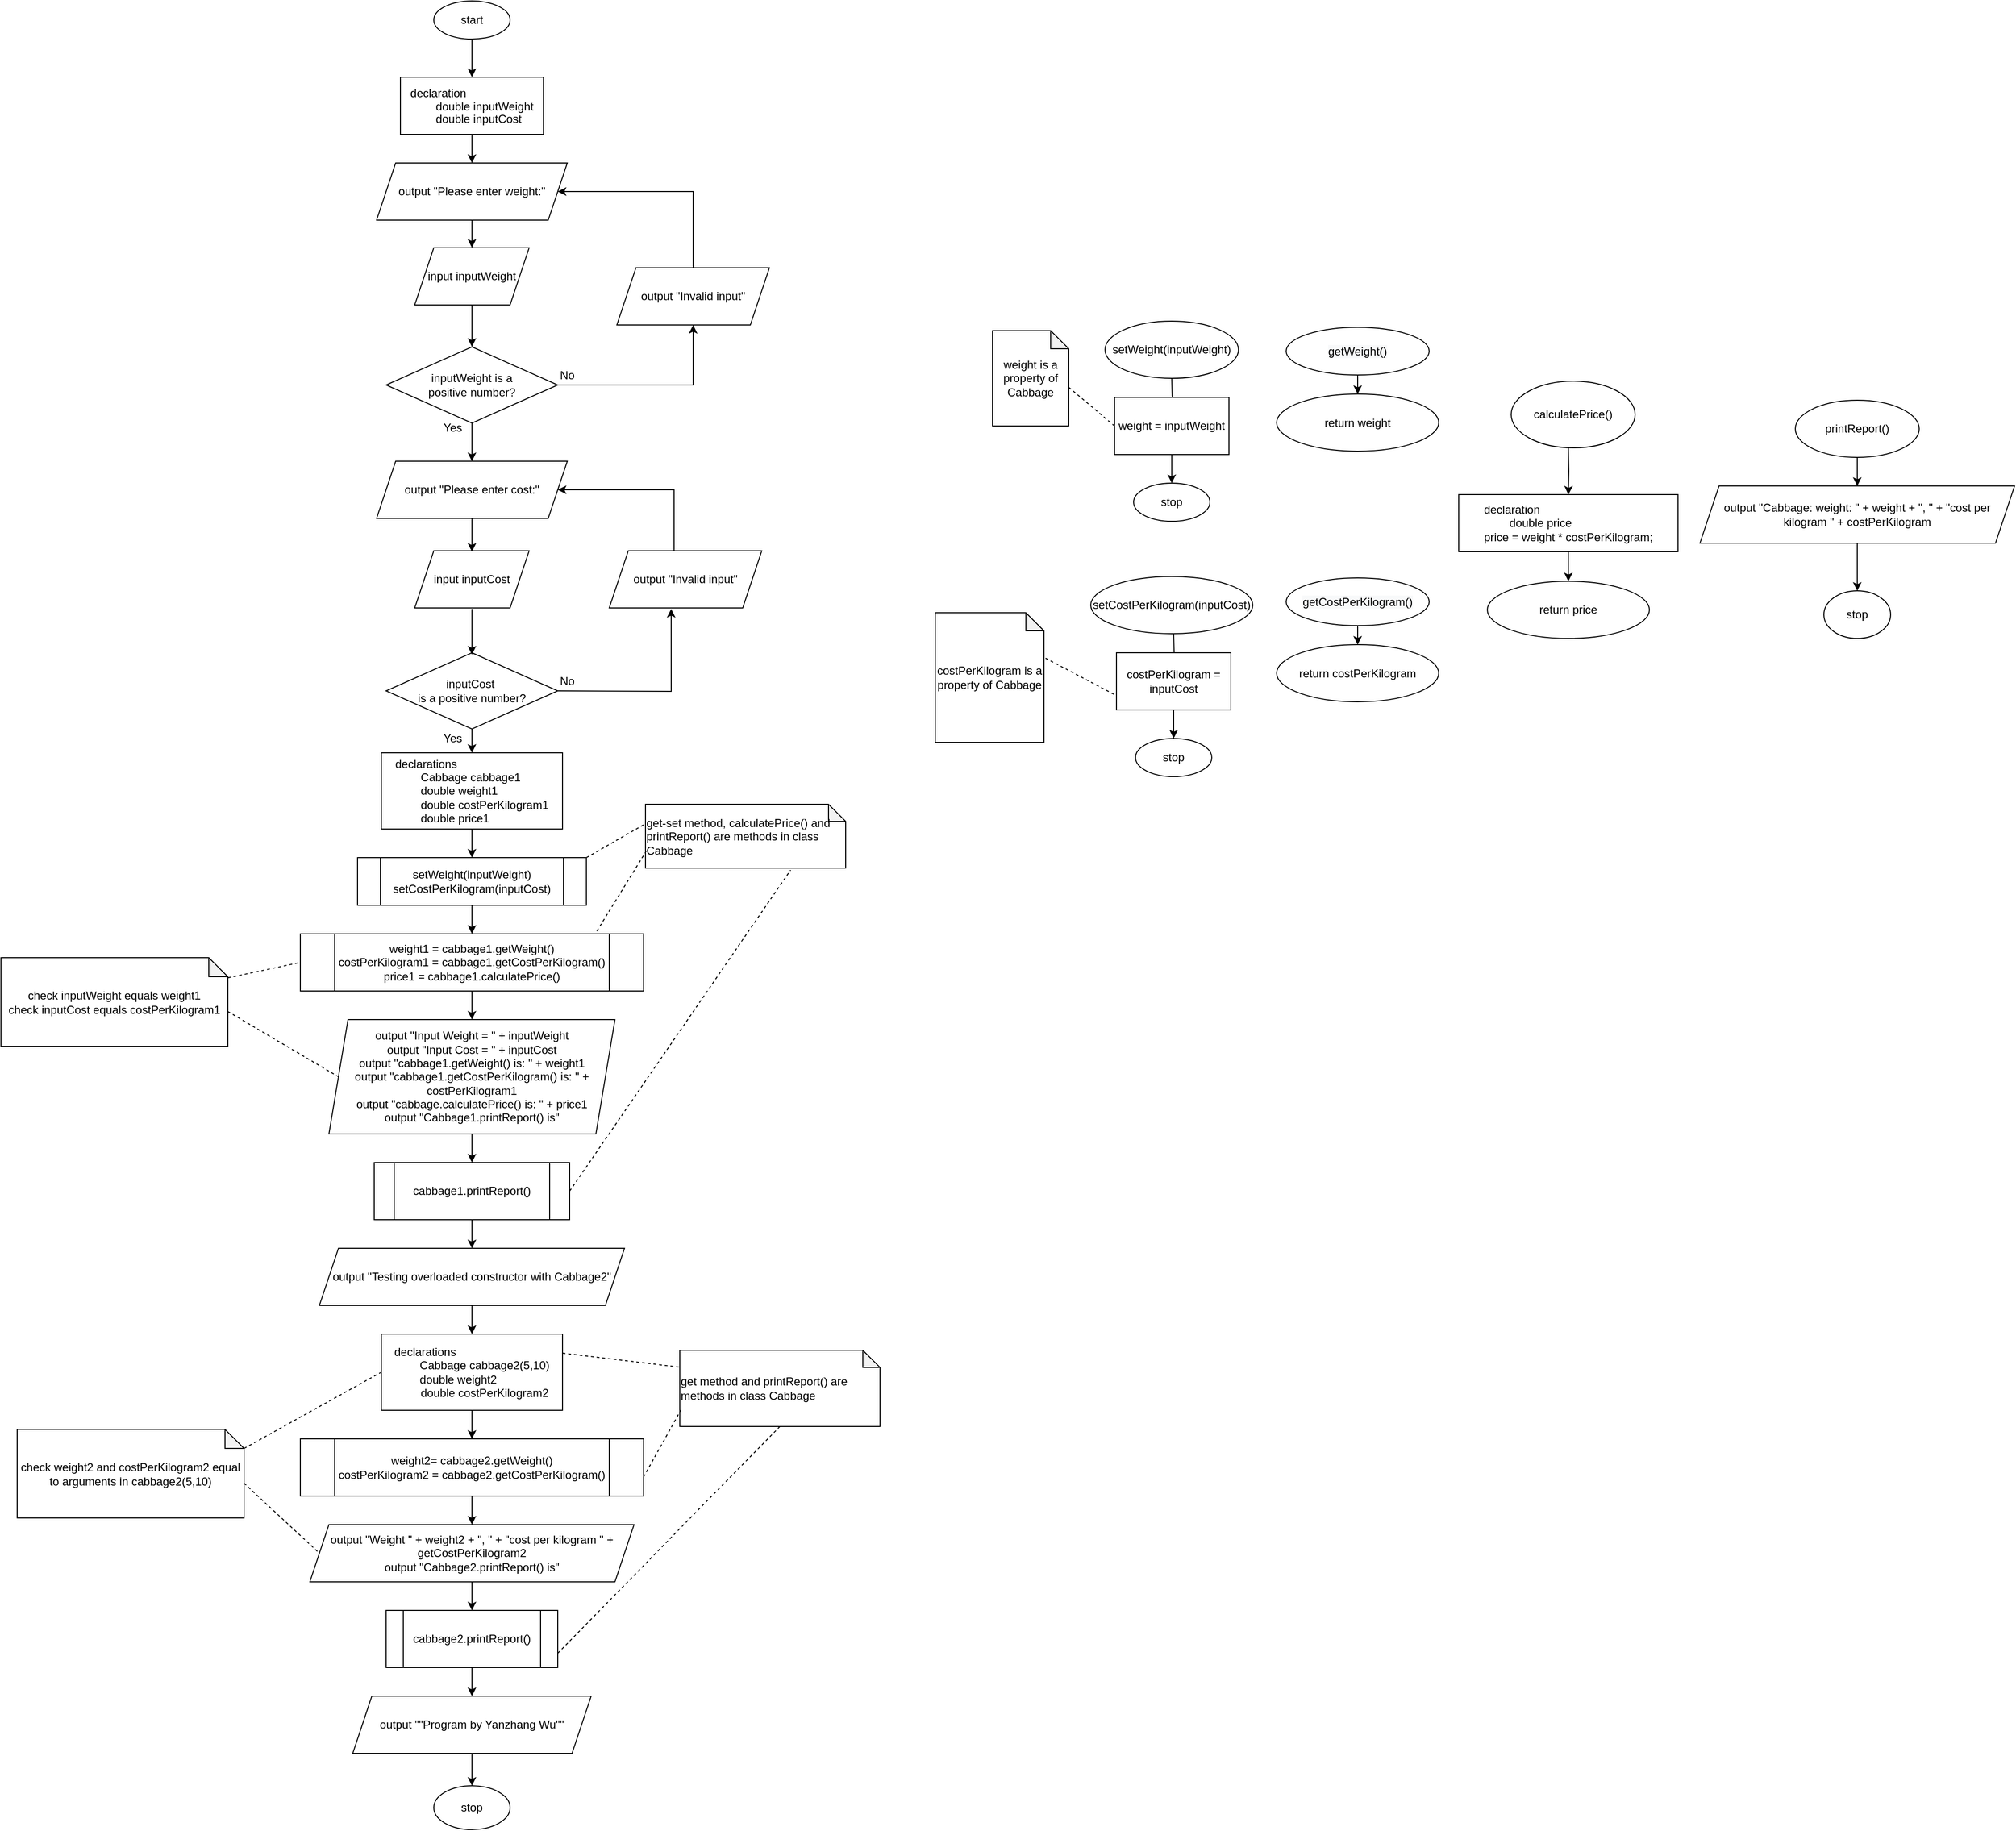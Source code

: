 <mxfile version="18.1.3" type="device"><diagram id="C5RBs43oDa-KdzZeNtuy" name="Page-1"><mxGraphModel dx="3584" dy="1740" grid="0" gridSize="10" guides="1" tooltips="1" connect="1" arrows="1" fold="1" page="1" pageScale="1" pageWidth="827" pageHeight="1169" math="0" shadow="0"><root><mxCell id="WIyWlLk6GJQsqaUBKTNV-0"/><mxCell id="WIyWlLk6GJQsqaUBKTNV-1" parent="WIyWlLk6GJQsqaUBKTNV-0"/><mxCell id="Tpu1CW_vKL6U0MwimeEy-2" value="" style="edgeStyle=orthogonalEdgeStyle;rounded=0;orthogonalLoop=1;jettySize=auto;html=1;" parent="WIyWlLk6GJQsqaUBKTNV-1" source="Tpu1CW_vKL6U0MwimeEy-0" target="Tpu1CW_vKL6U0MwimeEy-1" edge="1"><mxGeometry relative="1" as="geometry"/></mxCell><mxCell id="Tpu1CW_vKL6U0MwimeEy-0" value="start" style="ellipse;whiteSpace=wrap;html=1;" parent="WIyWlLk6GJQsqaUBKTNV-1" vertex="1"><mxGeometry x="210" y="20" width="80" height="40" as="geometry"/></mxCell><mxCell id="Tpu1CW_vKL6U0MwimeEy-4" value="" style="edgeStyle=orthogonalEdgeStyle;rounded=0;orthogonalLoop=1;jettySize=auto;html=1;fontSize=12;" parent="WIyWlLk6GJQsqaUBKTNV-1" source="Tpu1CW_vKL6U0MwimeEy-1" target="Tpu1CW_vKL6U0MwimeEy-3" edge="1"><mxGeometry relative="1" as="geometry"/></mxCell><mxCell id="Tpu1CW_vKL6U0MwimeEy-1" value="&lt;div style=&quot;text-align: left;&quot;&gt;&lt;span style=&quot;background-color: initial;&quot;&gt;declaration&lt;/span&gt;&lt;/div&gt;&lt;font style=&quot;&quot;&gt;&lt;div style=&quot;text-align: left;&quot;&gt;&lt;span style=&quot;background-color: initial;&quot;&gt;&lt;span style=&quot;white-space: pre;&quot;&gt;&#9;&lt;/span&gt;double inputWeight&lt;/span&gt;&lt;/div&gt;&lt;span style=&quot;font-size: 12px; line-height: 107%;&quot;&gt;&lt;div style=&quot;text-align: left;&quot;&gt;&lt;span style=&quot;background-color: initial;&quot;&gt;&lt;span style=&quot;white-space: pre;&quot;&gt;&#9;&lt;/span&gt;double inputCost&lt;/span&gt;&lt;/div&gt;&lt;/span&gt;&lt;/font&gt;" style="whiteSpace=wrap;html=1;fontSize=12;" parent="WIyWlLk6GJQsqaUBKTNV-1" vertex="1"><mxGeometry x="175" y="100" width="150" height="60" as="geometry"/></mxCell><mxCell id="4jeqb04gFcCTyKa8tLOt-2" value="" style="edgeStyle=orthogonalEdgeStyle;rounded=0;orthogonalLoop=1;jettySize=auto;html=1;" parent="WIyWlLk6GJQsqaUBKTNV-1" source="Tpu1CW_vKL6U0MwimeEy-3" edge="1"><mxGeometry relative="1" as="geometry"><mxPoint x="250" y="279" as="targetPoint"/></mxGeometry></mxCell><mxCell id="Tpu1CW_vKL6U0MwimeEy-3" value="output &quot;Please enter weight:&quot;" style="shape=parallelogram;perimeter=parallelogramPerimeter;whiteSpace=wrap;html=1;fixedSize=1;" parent="WIyWlLk6GJQsqaUBKTNV-1" vertex="1"><mxGeometry x="150" y="190" width="200" height="60" as="geometry"/></mxCell><mxCell id="Tpu1CW_vKL6U0MwimeEy-14" value="" style="edgeStyle=orthogonalEdgeStyle;rounded=0;orthogonalLoop=1;jettySize=auto;html=1;fontSize=12;" parent="WIyWlLk6GJQsqaUBKTNV-1" source="Tpu1CW_vKL6U0MwimeEy-5" target="Tpu1CW_vKL6U0MwimeEy-13" edge="1"><mxGeometry relative="1" as="geometry"/></mxCell><mxCell id="Tpu1CW_vKL6U0MwimeEy-5" value="inputWeight is a &lt;br&gt;positive number?" style="rhombus;whiteSpace=wrap;html=1;" parent="WIyWlLk6GJQsqaUBKTNV-1" vertex="1"><mxGeometry x="160" y="383" width="180" height="80" as="geometry"/></mxCell><mxCell id="Tpu1CW_vKL6U0MwimeEy-8" value="No" style="text;html=1;strokeColor=none;fillColor=none;align=center;verticalAlign=middle;whiteSpace=wrap;rounded=0;fontSize=12;" parent="WIyWlLk6GJQsqaUBKTNV-1" vertex="1"><mxGeometry x="320" y="398" width="60" height="30" as="geometry"/></mxCell><mxCell id="4jeqb04gFcCTyKa8tLOt-5" value="" style="edgeStyle=orthogonalEdgeStyle;rounded=0;orthogonalLoop=1;jettySize=auto;html=1;" parent="WIyWlLk6GJQsqaUBKTNV-1" source="Tpu1CW_vKL6U0MwimeEy-13" edge="1"><mxGeometry relative="1" as="geometry"><mxPoint x="250" y="598" as="targetPoint"/></mxGeometry></mxCell><mxCell id="Tpu1CW_vKL6U0MwimeEy-13" value="output &quot;Please enter cost:&quot;" style="shape=parallelogram;perimeter=parallelogramPerimeter;whiteSpace=wrap;html=1;fixedSize=1;" parent="WIyWlLk6GJQsqaUBKTNV-1" vertex="1"><mxGeometry x="150" y="503" width="200" height="60" as="geometry"/></mxCell><mxCell id="Tpu1CW_vKL6U0MwimeEy-43" value="" style="edgeStyle=orthogonalEdgeStyle;rounded=0;orthogonalLoop=1;jettySize=auto;html=1;fontSize=12;" parent="WIyWlLk6GJQsqaUBKTNV-1" source="Tpu1CW_vKL6U0MwimeEy-15" edge="1"><mxGeometry relative="1" as="geometry"><mxPoint x="250.059" y="809" as="targetPoint"/></mxGeometry></mxCell><mxCell id="Tpu1CW_vKL6U0MwimeEy-15" value="inputCost&amp;nbsp;&lt;br&gt;is a positive number?" style="rhombus;whiteSpace=wrap;html=1;" parent="WIyWlLk6GJQsqaUBKTNV-1" vertex="1"><mxGeometry x="160" y="704" width="180" height="80" as="geometry"/></mxCell><mxCell id="Tpu1CW_vKL6U0MwimeEy-18" value="No" style="text;html=1;strokeColor=none;fillColor=none;align=center;verticalAlign=middle;whiteSpace=wrap;rounded=0;fontSize=12;" parent="WIyWlLk6GJQsqaUBKTNV-1" vertex="1"><mxGeometry x="320" y="719" width="60" height="30" as="geometry"/></mxCell><mxCell id="Tpu1CW_vKL6U0MwimeEy-19" value="Yes" style="text;html=1;strokeColor=none;fillColor=none;align=center;verticalAlign=middle;whiteSpace=wrap;rounded=0;fontSize=12;" parent="WIyWlLk6GJQsqaUBKTNV-1" vertex="1"><mxGeometry x="200" y="453" width="60" height="30" as="geometry"/></mxCell><mxCell id="Tpu1CW_vKL6U0MwimeEy-21" value="output &quot;Invalid input&quot;" style="shape=parallelogram;perimeter=parallelogramPerimeter;whiteSpace=wrap;html=1;fixedSize=1;fontSize=12;" parent="WIyWlLk6GJQsqaUBKTNV-1" vertex="1"><mxGeometry x="402" y="300" width="160" height="60" as="geometry"/></mxCell><mxCell id="Tpu1CW_vKL6U0MwimeEy-22" value="" style="endArrow=classic;html=1;rounded=0;fontSize=12;exitX=1;exitY=0.5;exitDx=0;exitDy=0;edgeStyle=orthogonalEdgeStyle;entryX=0.5;entryY=1;entryDx=0;entryDy=0;" parent="WIyWlLk6GJQsqaUBKTNV-1" source="Tpu1CW_vKL6U0MwimeEy-5" target="Tpu1CW_vKL6U0MwimeEy-21" edge="1"><mxGeometry width="50" height="50" relative="1" as="geometry"><mxPoint x="390" y="513" as="sourcePoint"/><mxPoint x="460" y="398" as="targetPoint"/></mxGeometry></mxCell><mxCell id="Tpu1CW_vKL6U0MwimeEy-23" value="" style="endArrow=classic;html=1;rounded=0;fontSize=12;exitX=0.5;exitY=0;exitDx=0;exitDy=0;entryX=1;entryY=0.5;entryDx=0;entryDy=0;edgeStyle=orthogonalEdgeStyle;" parent="WIyWlLk6GJQsqaUBKTNV-1" source="Tpu1CW_vKL6U0MwimeEy-21" target="Tpu1CW_vKL6U0MwimeEy-3" edge="1"><mxGeometry width="50" height="50" relative="1" as="geometry"><mxPoint x="390" y="420" as="sourcePoint"/><mxPoint x="440" y="370" as="targetPoint"/><Array as="points"><mxPoint x="482" y="220"/></Array></mxGeometry></mxCell><mxCell id="Tpu1CW_vKL6U0MwimeEy-24" value="" style="endArrow=classic;html=1;rounded=0;fontSize=12;exitX=1;exitY=0.5;exitDx=0;exitDy=0;edgeStyle=orthogonalEdgeStyle;entryX=0.406;entryY=1.017;entryDx=0;entryDy=0;entryPerimeter=0;" parent="WIyWlLk6GJQsqaUBKTNV-1" target="Tpu1CW_vKL6U0MwimeEy-25" edge="1"><mxGeometry width="50" height="50" relative="1" as="geometry"><mxPoint x="340" y="744" as="sourcePoint"/><mxPoint x="460" y="719" as="targetPoint"/></mxGeometry></mxCell><mxCell id="Tpu1CW_vKL6U0MwimeEy-25" value="output &quot;Invalid input&quot;" style="shape=parallelogram;perimeter=parallelogramPerimeter;whiteSpace=wrap;html=1;fixedSize=1;fontSize=12;" parent="WIyWlLk6GJQsqaUBKTNV-1" vertex="1"><mxGeometry x="394" y="597" width="160" height="60" as="geometry"/></mxCell><mxCell id="Tpu1CW_vKL6U0MwimeEy-26" value="" style="endArrow=classic;html=1;rounded=0;fontSize=12;entryX=1;entryY=0.5;entryDx=0;entryDy=0;edgeStyle=orthogonalEdgeStyle;" parent="WIyWlLk6GJQsqaUBKTNV-1" target="Tpu1CW_vKL6U0MwimeEy-13" edge="1"><mxGeometry width="50" height="50" relative="1" as="geometry"><mxPoint x="468" y="597" as="sourcePoint"/><mxPoint x="370" y="503" as="targetPoint"/><Array as="points"><mxPoint x="462" y="597"/><mxPoint x="462" y="533"/></Array></mxGeometry></mxCell><mxCell id="Tpu1CW_vKL6U0MwimeEy-48" value="" style="edgeStyle=orthogonalEdgeStyle;rounded=0;orthogonalLoop=1;jettySize=auto;html=1;fontSize=12;" parent="WIyWlLk6GJQsqaUBKTNV-1" source="Tpu1CW_vKL6U0MwimeEy-28" target="Tpu1CW_vKL6U0MwimeEy-35" edge="1"><mxGeometry relative="1" as="geometry"/></mxCell><mxCell id="Tpu1CW_vKL6U0MwimeEy-28" value="setWeight(inputWeight)&lt;br&gt;setCostPerKilogram(inputCost)" style="shape=process;whiteSpace=wrap;html=1;backgroundOutline=1;" parent="WIyWlLk6GJQsqaUBKTNV-1" vertex="1"><mxGeometry x="130" y="919" width="240" height="50" as="geometry"/></mxCell><mxCell id="Tpu1CW_vKL6U0MwimeEy-38" value="" style="edgeStyle=orthogonalEdgeStyle;rounded=0;orthogonalLoop=1;jettySize=auto;html=1;fontSize=12;" parent="WIyWlLk6GJQsqaUBKTNV-1" source="Tpu1CW_vKL6U0MwimeEy-35" target="Tpu1CW_vKL6U0MwimeEy-37" edge="1"><mxGeometry relative="1" as="geometry"/></mxCell><mxCell id="Tpu1CW_vKL6U0MwimeEy-35" value="weight1 = cabbage1.getWeight()&lt;br&gt;costPerKilogram1 = cabbage1.getCostPerKilogram()&lt;br&gt;price1 = cabbage1.calculatePrice()" style="shape=process;whiteSpace=wrap;html=1;backgroundOutline=1;" parent="WIyWlLk6GJQsqaUBKTNV-1" vertex="1"><mxGeometry x="70" y="999" width="360" height="60" as="geometry"/></mxCell><mxCell id="Tpu1CW_vKL6U0MwimeEy-41" value="" style="edgeStyle=orthogonalEdgeStyle;rounded=0;orthogonalLoop=1;jettySize=auto;html=1;fontSize=12;" parent="WIyWlLk6GJQsqaUBKTNV-1" source="Tpu1CW_vKL6U0MwimeEy-37" target="Tpu1CW_vKL6U0MwimeEy-40" edge="1"><mxGeometry relative="1" as="geometry"/></mxCell><mxCell id="Tpu1CW_vKL6U0MwimeEy-37" value="output &quot;Input Weight = &quot; + inputWeight&lt;br&gt;output &quot;Input Cost = &quot; + inputCost&lt;br&gt;output &quot;cabbage1.getWeight() is: &quot; + weight1&lt;br&gt;output &quot;cabbage1.getCostPerKilogram() is: &quot; + costPerKilogram1&lt;br&gt;output&amp;nbsp;&quot;cabbage.calculatePrice() is: &quot; + price1&lt;br&gt;output &quot;Cabbage1.printReport() is&quot;" style="shape=parallelogram;perimeter=parallelogramPerimeter;whiteSpace=wrap;html=1;fixedSize=1;" parent="WIyWlLk6GJQsqaUBKTNV-1" vertex="1"><mxGeometry x="100" y="1089" width="300" height="120" as="geometry"/></mxCell><mxCell id="Tpu1CW_vKL6U0MwimeEy-50" value="" style="edgeStyle=orthogonalEdgeStyle;rounded=0;orthogonalLoop=1;jettySize=auto;html=1;fontSize=12;" parent="WIyWlLk6GJQsqaUBKTNV-1" source="Tpu1CW_vKL6U0MwimeEy-40" target="Tpu1CW_vKL6U0MwimeEy-49" edge="1"><mxGeometry relative="1" as="geometry"/></mxCell><mxCell id="Tpu1CW_vKL6U0MwimeEy-40" value="cabbage1.printReport()" style="shape=process;whiteSpace=wrap;html=1;backgroundOutline=1;" parent="WIyWlLk6GJQsqaUBKTNV-1" vertex="1"><mxGeometry x="147.5" y="1239" width="205" height="60" as="geometry"/></mxCell><mxCell id="Tpu1CW_vKL6U0MwimeEy-46" value="" style="endArrow=classic;html=1;rounded=0;fontSize=12;exitX=0.5;exitY=1;exitDx=0;exitDy=0;entryX=0.5;entryY=0;entryDx=0;entryDy=0;" parent="WIyWlLk6GJQsqaUBKTNV-1" target="Tpu1CW_vKL6U0MwimeEy-28" edge="1"><mxGeometry width="50" height="50" relative="1" as="geometry"><mxPoint x="250" y="869" as="sourcePoint"/><mxPoint x="400" y="949" as="targetPoint"/></mxGeometry></mxCell><mxCell id="Tpu1CW_vKL6U0MwimeEy-47" value="&lt;div style=&quot;text-align: left;&quot;&gt;&lt;span style=&quot;background-color: initial;&quot;&gt;declarations&lt;/span&gt;&lt;/div&gt;&lt;span style=&quot;&quot;&gt;&lt;div style=&quot;text-align: left;&quot;&gt;&lt;span style=&quot;background-color: initial;&quot;&gt;&lt;span style=&quot;white-space: pre;&quot;&gt;&#9;&lt;/span&gt;Cabbage cabbage1&lt;/span&gt;&lt;/div&gt;&lt;div style=&quot;text-align: left;&quot;&gt;&lt;span style=&quot;background-color: initial;&quot;&gt;&lt;span style=&quot;white-space: pre;&quot;&gt;&#9;&lt;/span&gt;double weight1&lt;/span&gt;&lt;/div&gt;&lt;/span&gt;&lt;span style=&quot;white-space: pre;&quot;&gt;&#9;&lt;/span&gt;double costPerKilogram1&lt;br&gt;&lt;div style=&quot;text-align: left;&quot;&gt;&lt;span style=&quot;background-color: initial;&quot;&gt;&lt;span style=&quot;white-space: pre;&quot;&gt;&#9;&lt;/span&gt;double price1&lt;/span&gt;&lt;/div&gt;" style="rounded=0;whiteSpace=wrap;html=1;fontSize=12;fillColor=default;" parent="WIyWlLk6GJQsqaUBKTNV-1" vertex="1"><mxGeometry x="155" y="809" width="190" height="80" as="geometry"/></mxCell><mxCell id="Tpu1CW_vKL6U0MwimeEy-49" value="output &quot;Testing overloaded constructor with Cabbage2&quot;" style="shape=parallelogram;perimeter=parallelogramPerimeter;whiteSpace=wrap;html=1;fixedSize=1;" parent="WIyWlLk6GJQsqaUBKTNV-1" vertex="1"><mxGeometry x="90" y="1329" width="320" height="60" as="geometry"/></mxCell><mxCell id="Tpu1CW_vKL6U0MwimeEy-51" value="&lt;div style=&quot;text-align: left;&quot;&gt;&lt;span style=&quot;background-color: initial;&quot;&gt;declarations&lt;/span&gt;&lt;/div&gt;&lt;span style=&quot;&quot;&gt;&lt;div style=&quot;text-align: left;&quot;&gt;&lt;span style=&quot;background-color: initial;&quot;&gt;&lt;span style=&quot;white-space: pre;&quot;&gt;&#9;&lt;/span&gt;Cabbage cabbage2(5,10)&lt;/span&gt;&lt;/div&gt;&lt;div style=&quot;text-align: left;&quot;&gt;&lt;span style=&quot;background-color: initial;&quot;&gt;&lt;span style=&quot;white-space: pre;&quot;&gt;&#9;&lt;/span&gt;double weight2&lt;/span&gt;&lt;/div&gt;&lt;/span&gt;&lt;span style=&quot;white-space: pre;&quot;&gt;&#9;&lt;/span&gt;double costPerKilogram2" style="rounded=0;whiteSpace=wrap;html=1;fontSize=12;fillColor=default;" parent="WIyWlLk6GJQsqaUBKTNV-1" vertex="1"><mxGeometry x="155" y="1419" width="190" height="80" as="geometry"/></mxCell><mxCell id="Tpu1CW_vKL6U0MwimeEy-52" value="" style="endArrow=classic;html=1;rounded=0;fontSize=12;exitX=0.5;exitY=1;exitDx=0;exitDy=0;entryX=0.5;entryY=0;entryDx=0;entryDy=0;" parent="WIyWlLk6GJQsqaUBKTNV-1" source="Tpu1CW_vKL6U0MwimeEy-49" target="Tpu1CW_vKL6U0MwimeEy-51" edge="1"><mxGeometry width="50" height="50" relative="1" as="geometry"><mxPoint x="350" y="1219" as="sourcePoint"/><mxPoint x="400" y="1169" as="targetPoint"/></mxGeometry></mxCell><mxCell id="Tpu1CW_vKL6U0MwimeEy-56" value="" style="edgeStyle=orthogonalEdgeStyle;rounded=0;orthogonalLoop=1;jettySize=auto;html=1;fontSize=12;" parent="WIyWlLk6GJQsqaUBKTNV-1" source="Tpu1CW_vKL6U0MwimeEy-53" target="Tpu1CW_vKL6U0MwimeEy-55" edge="1"><mxGeometry relative="1" as="geometry"/></mxCell><mxCell id="Tpu1CW_vKL6U0MwimeEy-53" value="weight2= cabbage2.getWeight()&lt;br&gt;costPerKilogram2 = cabbage2.getCostPerKilogram()" style="shape=process;whiteSpace=wrap;html=1;backgroundOutline=1;" parent="WIyWlLk6GJQsqaUBKTNV-1" vertex="1"><mxGeometry x="70" y="1529" width="360" height="60" as="geometry"/></mxCell><mxCell id="Tpu1CW_vKL6U0MwimeEy-54" value="" style="endArrow=classic;html=1;rounded=0;fontSize=12;exitX=0.5;exitY=1;exitDx=0;exitDy=0;entryX=0.5;entryY=0;entryDx=0;entryDy=0;" parent="WIyWlLk6GJQsqaUBKTNV-1" source="Tpu1CW_vKL6U0MwimeEy-51" target="Tpu1CW_vKL6U0MwimeEy-53" edge="1"><mxGeometry width="50" height="50" relative="1" as="geometry"><mxPoint x="350" y="1339" as="sourcePoint"/><mxPoint x="400" y="1289" as="targetPoint"/></mxGeometry></mxCell><mxCell id="Tpu1CW_vKL6U0MwimeEy-58" value="" style="edgeStyle=orthogonalEdgeStyle;rounded=0;orthogonalLoop=1;jettySize=auto;html=1;fontSize=12;" parent="WIyWlLk6GJQsqaUBKTNV-1" source="Tpu1CW_vKL6U0MwimeEy-55" target="Tpu1CW_vKL6U0MwimeEy-57" edge="1"><mxGeometry relative="1" as="geometry"/></mxCell><mxCell id="Tpu1CW_vKL6U0MwimeEy-55" value="output&amp;nbsp;&quot;Weight &quot; + weight2 + &quot;, &quot; + &quot;cost per kilogram &quot; + getCostPerKilogram2&lt;br&gt;output&amp;nbsp;&quot;Cabbage2.printReport() is&quot;" style="shape=parallelogram;perimeter=parallelogramPerimeter;whiteSpace=wrap;html=1;fixedSize=1;" parent="WIyWlLk6GJQsqaUBKTNV-1" vertex="1"><mxGeometry x="80" y="1619" width="340" height="60" as="geometry"/></mxCell><mxCell id="Tpu1CW_vKL6U0MwimeEy-61" value="" style="edgeStyle=orthogonalEdgeStyle;rounded=0;orthogonalLoop=1;jettySize=auto;html=1;fontSize=12;" parent="WIyWlLk6GJQsqaUBKTNV-1" source="Tpu1CW_vKL6U0MwimeEy-57" target="Tpu1CW_vKL6U0MwimeEy-60" edge="1"><mxGeometry relative="1" as="geometry"/></mxCell><mxCell id="Tpu1CW_vKL6U0MwimeEy-57" value="cabbage2.printReport()" style="shape=process;whiteSpace=wrap;html=1;backgroundOutline=1;" parent="WIyWlLk6GJQsqaUBKTNV-1" vertex="1"><mxGeometry x="160" y="1709" width="180" height="60" as="geometry"/></mxCell><mxCell id="Tpu1CW_vKL6U0MwimeEy-63" value="" style="edgeStyle=orthogonalEdgeStyle;rounded=0;orthogonalLoop=1;jettySize=auto;html=1;fontSize=12;" parent="WIyWlLk6GJQsqaUBKTNV-1" source="Tpu1CW_vKL6U0MwimeEy-60" target="Tpu1CW_vKL6U0MwimeEy-62" edge="1"><mxGeometry relative="1" as="geometry"/></mxCell><mxCell id="Tpu1CW_vKL6U0MwimeEy-60" value="output &quot;&quot;Program by Yanzhang Wu&quot;&quot;" style="shape=parallelogram;perimeter=parallelogramPerimeter;whiteSpace=wrap;html=1;fixedSize=1;" parent="WIyWlLk6GJQsqaUBKTNV-1" vertex="1"><mxGeometry x="125" y="1799" width="250" height="60" as="geometry"/></mxCell><mxCell id="Tpu1CW_vKL6U0MwimeEy-62" value="stop" style="ellipse;whiteSpace=wrap;html=1;" parent="WIyWlLk6GJQsqaUBKTNV-1" vertex="1"><mxGeometry x="210" y="1893" width="80" height="46" as="geometry"/></mxCell><mxCell id="Tpu1CW_vKL6U0MwimeEy-64" value="Yes" style="text;html=1;strokeColor=none;fillColor=none;align=center;verticalAlign=middle;whiteSpace=wrap;rounded=0;fontSize=12;" parent="WIyWlLk6GJQsqaUBKTNV-1" vertex="1"><mxGeometry x="200" y="779" width="60" height="30" as="geometry"/></mxCell><mxCell id="Tpu1CW_vKL6U0MwimeEy-65" value="setWeight(inputWeight)" style="ellipse;whiteSpace=wrap;html=1;fontSize=12;fillColor=default;" parent="WIyWlLk6GJQsqaUBKTNV-1" vertex="1"><mxGeometry x="914" y="356" width="140" height="60" as="geometry"/></mxCell><mxCell id="Tpu1CW_vKL6U0MwimeEy-71" value="" style="edgeStyle=orthogonalEdgeStyle;rounded=0;orthogonalLoop=1;jettySize=auto;html=1;fontSize=12;" parent="WIyWlLk6GJQsqaUBKTNV-1" target="Tpu1CW_vKL6U0MwimeEy-70" edge="1"><mxGeometry relative="1" as="geometry"><mxPoint x="984" y="416" as="sourcePoint"/></mxGeometry></mxCell><mxCell id="Tpu1CW_vKL6U0MwimeEy-73" value="" style="edgeStyle=orthogonalEdgeStyle;rounded=0;orthogonalLoop=1;jettySize=auto;html=1;fontSize=12;" parent="WIyWlLk6GJQsqaUBKTNV-1" source="Tpu1CW_vKL6U0MwimeEy-70" target="Tpu1CW_vKL6U0MwimeEy-72" edge="1"><mxGeometry relative="1" as="geometry"/></mxCell><mxCell id="Tpu1CW_vKL6U0MwimeEy-70" value="weight = inputWeight" style="whiteSpace=wrap;html=1;" parent="WIyWlLk6GJQsqaUBKTNV-1" vertex="1"><mxGeometry x="924" y="436" width="120" height="60" as="geometry"/></mxCell><mxCell id="Tpu1CW_vKL6U0MwimeEy-72" value="stop" style="ellipse;whiteSpace=wrap;html=1;" parent="WIyWlLk6GJQsqaUBKTNV-1" vertex="1"><mxGeometry x="944" y="526" width="80" height="40" as="geometry"/></mxCell><mxCell id="Tpu1CW_vKL6U0MwimeEy-74" value="&lt;span style=&quot;color: rgb(0, 0, 0); font-family: Helvetica; font-size: 12px; font-style: normal; font-variant-ligatures: normal; font-variant-caps: normal; font-weight: 400; letter-spacing: normal; orphans: 2; text-align: center; text-indent: 0px; text-transform: none; widows: 2; word-spacing: 0px; -webkit-text-stroke-width: 0px; background-color: rgb(248, 249, 250); text-decoration-thickness: initial; text-decoration-style: initial; text-decoration-color: initial; float: none; display: inline !important;&quot;&gt;getCostPerKilogram()&lt;/span&gt;" style="ellipse;whiteSpace=wrap;html=1;fontSize=12;fillColor=default;" parent="WIyWlLk6GJQsqaUBKTNV-1" vertex="1"><mxGeometry x="1104" y="625.5" width="150" height="50" as="geometry"/></mxCell><mxCell id="Tpu1CW_vKL6U0MwimeEy-78" value="" style="endArrow=classic;html=1;rounded=0;fontSize=12;entryX=0.5;entryY=0;entryDx=0;entryDy=0;exitX=0.5;exitY=1;exitDx=0;exitDy=0;" parent="WIyWlLk6GJQsqaUBKTNV-1" source="Tpu1CW_vKL6U0MwimeEy-74" edge="1"><mxGeometry width="50" height="50" relative="1" as="geometry"><mxPoint x="974" y="705.5" as="sourcePoint"/><mxPoint x="1179" y="695.5" as="targetPoint"/></mxGeometry></mxCell><mxCell id="Tpu1CW_vKL6U0MwimeEy-79" value="return&amp;nbsp;&lt;span style=&quot;text-align: left;&quot;&gt;costPerKilogram&lt;/span&gt;" style="ellipse;whiteSpace=wrap;html=1;" parent="WIyWlLk6GJQsqaUBKTNV-1" vertex="1"><mxGeometry x="1094" y="695.5" width="170" height="60" as="geometry"/></mxCell><mxCell id="Tpu1CW_vKL6U0MwimeEy-81" value="&lt;span style=&quot;&quot;&gt;calculatePrice()&lt;/span&gt;" style="ellipse;whiteSpace=wrap;html=1;fontSize=12;fillColor=default;" parent="WIyWlLk6GJQsqaUBKTNV-1" vertex="1"><mxGeometry x="1340" y="419" width="130" height="70" as="geometry"/></mxCell><mxCell id="Tpu1CW_vKL6U0MwimeEy-85" value="" style="edgeStyle=orthogonalEdgeStyle;rounded=0;orthogonalLoop=1;jettySize=auto;html=1;fontSize=12;" parent="WIyWlLk6GJQsqaUBKTNV-1" target="Tpu1CW_vKL6U0MwimeEy-84" edge="1"><mxGeometry relative="1" as="geometry"><mxPoint x="1400" y="488" as="sourcePoint"/></mxGeometry></mxCell><mxCell id="Tpu1CW_vKL6U0MwimeEy-84" value="&lt;div style=&quot;text-align: left;&quot;&gt;&lt;span style=&quot;background-color: initial;&quot;&gt;declaration&lt;/span&gt;&lt;/div&gt;&lt;div style=&quot;text-align: left;&quot;&gt;&lt;span style=&quot;background-color: initial;&quot;&gt;&lt;span style=&quot;white-space: pre;&quot;&gt;&#9;&lt;/span&gt;double price&lt;/span&gt;&lt;/div&gt;price = weight * costPerKilogram;" style="whiteSpace=wrap;html=1;" parent="WIyWlLk6GJQsqaUBKTNV-1" vertex="1"><mxGeometry x="1285" y="538" width="230" height="60" as="geometry"/></mxCell><mxCell id="Tpu1CW_vKL6U0MwimeEy-86" value="&lt;div style=&quot;text-align: left;&quot;&gt;&lt;span style=&quot;background-color: initial;&quot;&gt;return price&lt;/span&gt;&lt;/div&gt;" style="ellipse;whiteSpace=wrap;html=1;" parent="WIyWlLk6GJQsqaUBKTNV-1" vertex="1"><mxGeometry x="1315" y="629" width="170" height="60" as="geometry"/></mxCell><mxCell id="Tpu1CW_vKL6U0MwimeEy-87" value="" style="endArrow=classic;html=1;rounded=0;fontSize=12;exitX=0.5;exitY=1;exitDx=0;exitDy=0;entryX=0.5;entryY=0;entryDx=0;entryDy=0;" parent="WIyWlLk6GJQsqaUBKTNV-1" source="Tpu1CW_vKL6U0MwimeEy-84" target="Tpu1CW_vKL6U0MwimeEy-86" edge="1"><mxGeometry width="50" height="50" relative="1" as="geometry"><mxPoint x="1165" y="469" as="sourcePoint"/><mxPoint x="1215" y="419" as="targetPoint"/></mxGeometry></mxCell><mxCell id="Tpu1CW_vKL6U0MwimeEy-88" value="printReport()" style="ellipse;whiteSpace=wrap;html=1;fontSize=12;fillColor=default;" parent="WIyWlLk6GJQsqaUBKTNV-1" vertex="1"><mxGeometry x="1638" y="439" width="130" height="60" as="geometry"/></mxCell><mxCell id="Tpu1CW_vKL6U0MwimeEy-93" value="" style="edgeStyle=orthogonalEdgeStyle;rounded=0;orthogonalLoop=1;jettySize=auto;html=1;fontSize=12;" parent="WIyWlLk6GJQsqaUBKTNV-1" source="Tpu1CW_vKL6U0MwimeEy-91" target="Tpu1CW_vKL6U0MwimeEy-92" edge="1"><mxGeometry relative="1" as="geometry"/></mxCell><mxCell id="Tpu1CW_vKL6U0MwimeEy-91" value="output&amp;nbsp;&quot;Cabbage: weight: &quot; + weight + &quot;, &quot; + &quot;cost per kilogram &quot; + costPerKilogram" style="shape=parallelogram;perimeter=parallelogramPerimeter;whiteSpace=wrap;html=1;fixedSize=1;fontSize=12;fillColor=default;" parent="WIyWlLk6GJQsqaUBKTNV-1" vertex="1"><mxGeometry x="1538" y="529" width="330" height="60" as="geometry"/></mxCell><mxCell id="Tpu1CW_vKL6U0MwimeEy-92" value="stop" style="ellipse;whiteSpace=wrap;html=1;" parent="WIyWlLk6GJQsqaUBKTNV-1" vertex="1"><mxGeometry x="1668" y="639" width="70" height="50" as="geometry"/></mxCell><mxCell id="Tpu1CW_vKL6U0MwimeEy-96" value="" style="endArrow=classic;html=1;rounded=0;fontSize=12;entryX=0.5;entryY=0;entryDx=0;entryDy=0;exitX=0.5;exitY=1;exitDx=0;exitDy=0;" parent="WIyWlLk6GJQsqaUBKTNV-1" target="Tpu1CW_vKL6U0MwimeEy-91" edge="1"><mxGeometry width="50" height="50" relative="1" as="geometry"><mxPoint x="1703" y="499" as="sourcePoint"/><mxPoint x="1388" y="359" as="targetPoint"/></mxGeometry></mxCell><mxCell id="QWdCr_np5VpB5o4yN7DR-0" value="setCostPerKilogram(inputCost)" style="ellipse;whiteSpace=wrap;html=1;fontSize=12;fillColor=default;" parent="WIyWlLk6GJQsqaUBKTNV-1" vertex="1"><mxGeometry x="899" y="624" width="170" height="60" as="geometry"/></mxCell><mxCell id="QWdCr_np5VpB5o4yN7DR-1" value="" style="edgeStyle=orthogonalEdgeStyle;rounded=0;orthogonalLoop=1;jettySize=auto;html=1;fontSize=12;" parent="WIyWlLk6GJQsqaUBKTNV-1" target="QWdCr_np5VpB5o4yN7DR-3" edge="1"><mxGeometry relative="1" as="geometry"><mxPoint x="986" y="684" as="sourcePoint"/></mxGeometry></mxCell><mxCell id="QWdCr_np5VpB5o4yN7DR-2" value="" style="edgeStyle=orthogonalEdgeStyle;rounded=0;orthogonalLoop=1;jettySize=auto;html=1;fontSize=12;" parent="WIyWlLk6GJQsqaUBKTNV-1" source="QWdCr_np5VpB5o4yN7DR-3" target="QWdCr_np5VpB5o4yN7DR-4" edge="1"><mxGeometry relative="1" as="geometry"/></mxCell><mxCell id="QWdCr_np5VpB5o4yN7DR-3" value="costPerKilogram = inputCost" style="whiteSpace=wrap;html=1;" parent="WIyWlLk6GJQsqaUBKTNV-1" vertex="1"><mxGeometry x="926" y="704" width="120" height="60" as="geometry"/></mxCell><mxCell id="QWdCr_np5VpB5o4yN7DR-4" value="stop" style="ellipse;whiteSpace=wrap;html=1;" parent="WIyWlLk6GJQsqaUBKTNV-1" vertex="1"><mxGeometry x="946" y="794" width="80" height="40" as="geometry"/></mxCell><mxCell id="QWdCr_np5VpB5o4yN7DR-5" value="&lt;span style=&quot;color: rgb(0, 0, 0); font-family: Helvetica; font-size: 12px; font-style: normal; font-variant-ligatures: normal; font-variant-caps: normal; font-weight: 400; letter-spacing: normal; orphans: 2; text-align: center; text-indent: 0px; text-transform: none; widows: 2; word-spacing: 0px; -webkit-text-stroke-width: 0px; background-color: rgb(248, 249, 250); text-decoration-thickness: initial; text-decoration-style: initial; text-decoration-color: initial; float: none; display: inline !important;&quot;&gt;getWeight()&lt;/span&gt;" style="ellipse;whiteSpace=wrap;html=1;fontSize=12;fillColor=default;" parent="WIyWlLk6GJQsqaUBKTNV-1" vertex="1"><mxGeometry x="1104" y="362.5" width="150" height="50" as="geometry"/></mxCell><mxCell id="QWdCr_np5VpB5o4yN7DR-6" value="" style="endArrow=classic;html=1;rounded=0;fontSize=12;entryX=0.5;entryY=0;entryDx=0;entryDy=0;exitX=0.5;exitY=1;exitDx=0;exitDy=0;" parent="WIyWlLk6GJQsqaUBKTNV-1" source="QWdCr_np5VpB5o4yN7DR-5" edge="1"><mxGeometry width="50" height="50" relative="1" as="geometry"><mxPoint x="974" y="442.5" as="sourcePoint"/><mxPoint x="1179" y="432.5" as="targetPoint"/></mxGeometry></mxCell><mxCell id="QWdCr_np5VpB5o4yN7DR-7" value="return&amp;nbsp;&lt;span style=&quot;text-align: left;&quot;&gt;weight&lt;/span&gt;" style="ellipse;whiteSpace=wrap;html=1;" parent="WIyWlLk6GJQsqaUBKTNV-1" vertex="1"><mxGeometry x="1094" y="432.5" width="170" height="60" as="geometry"/></mxCell><mxCell id="QWdCr_np5VpB5o4yN7DR-8" value="&lt;span style=&quot;&quot;&gt;&lt;div style=&quot;text-align: left;&quot;&gt;&lt;span style=&quot;background-color: initial;&quot;&gt;get-set method, calculatePrice() and printReport() are methods in class Cabbage&lt;/span&gt;&lt;/div&gt;&lt;/span&gt;" style="shape=note;whiteSpace=wrap;html=1;backgroundOutline=1;darkOpacity=0.05;size=18;" parent="WIyWlLk6GJQsqaUBKTNV-1" vertex="1"><mxGeometry x="432" y="863" width="210" height="67" as="geometry"/></mxCell><mxCell id="QWdCr_np5VpB5o4yN7DR-10" value="" style="endArrow=none;dashed=1;html=1;rounded=0;exitX=1;exitY=0;exitDx=0;exitDy=0;" parent="WIyWlLk6GJQsqaUBKTNV-1" source="Tpu1CW_vKL6U0MwimeEy-28" edge="1"><mxGeometry width="50" height="50" relative="1" as="geometry"><mxPoint x="450" y="939" as="sourcePoint"/><mxPoint x="431" y="884" as="targetPoint"/></mxGeometry></mxCell><mxCell id="QWdCr_np5VpB5o4yN7DR-11" value="" style="endArrow=none;dashed=1;html=1;rounded=0;exitX=0.864;exitY=-0.048;exitDx=0;exitDy=0;exitPerimeter=0;entryX=0.01;entryY=0.702;entryDx=0;entryDy=0;entryPerimeter=0;" parent="WIyWlLk6GJQsqaUBKTNV-1" source="Tpu1CW_vKL6U0MwimeEy-35" target="QWdCr_np5VpB5o4yN7DR-8" edge="1"><mxGeometry width="50" height="50" relative="1" as="geometry"><mxPoint x="450" y="939" as="sourcePoint"/><mxPoint x="417" y="909" as="targetPoint"/></mxGeometry></mxCell><mxCell id="QWdCr_np5VpB5o4yN7DR-12" value="" style="endArrow=none;dashed=1;html=1;rounded=0;exitX=1;exitY=0.5;exitDx=0;exitDy=0;entryX=0.725;entryY=1.031;entryDx=0;entryDy=0;entryPerimeter=0;" parent="WIyWlLk6GJQsqaUBKTNV-1" source="Tpu1CW_vKL6U0MwimeEy-40" target="QWdCr_np5VpB5o4yN7DR-8" edge="1"><mxGeometry width="50" height="50" relative="1" as="geometry"><mxPoint x="441" y="961" as="sourcePoint"/><mxPoint x="491" y="911" as="targetPoint"/></mxGeometry></mxCell><mxCell id="QWdCr_np5VpB5o4yN7DR-13" value="&lt;span style=&quot;&quot;&gt;&lt;div style=&quot;text-align: left;&quot;&gt;&lt;span style=&quot;background-color: initial;&quot;&gt;get method and printReport() are methods in class Cabbage&lt;/span&gt;&lt;br&gt;&lt;/div&gt;&lt;/span&gt;" style="shape=note;whiteSpace=wrap;html=1;backgroundOutline=1;darkOpacity=0.05;size=18;" parent="WIyWlLk6GJQsqaUBKTNV-1" vertex="1"><mxGeometry x="468" y="1436" width="210" height="80" as="geometry"/></mxCell><mxCell id="QWdCr_np5VpB5o4yN7DR-14" value="" style="endArrow=none;dashed=1;html=1;rounded=0;exitX=1;exitY=0.25;exitDx=0;exitDy=0;entryX=0.008;entryY=0.224;entryDx=0;entryDy=0;entryPerimeter=0;" parent="WIyWlLk6GJQsqaUBKTNV-1" source="Tpu1CW_vKL6U0MwimeEy-51" target="QWdCr_np5VpB5o4yN7DR-13" edge="1"><mxGeometry width="50" height="50" relative="1" as="geometry"><mxPoint x="450" y="1459" as="sourcePoint"/><mxPoint x="460" y="1459" as="targetPoint"/></mxGeometry></mxCell><mxCell id="QWdCr_np5VpB5o4yN7DR-15" value="" style="endArrow=none;dashed=1;html=1;rounded=0;entryX=0.005;entryY=0.787;entryDx=0;entryDy=0;entryPerimeter=0;" parent="WIyWlLk6GJQsqaUBKTNV-1" target="QWdCr_np5VpB5o4yN7DR-13" edge="1"><mxGeometry width="50" height="50" relative="1" as="geometry"><mxPoint x="430" y="1569" as="sourcePoint"/><mxPoint x="463.68" y="1482.12" as="targetPoint"/></mxGeometry></mxCell><mxCell id="QWdCr_np5VpB5o4yN7DR-18" value="" style="endArrow=none;dashed=1;html=1;rounded=0;entryX=1;entryY=0.75;entryDx=0;entryDy=0;exitX=0.5;exitY=1;exitDx=0;exitDy=0;exitPerimeter=0;" parent="WIyWlLk6GJQsqaUBKTNV-1" source="QWdCr_np5VpB5o4yN7DR-13" target="Tpu1CW_vKL6U0MwimeEy-57" edge="1"><mxGeometry width="50" height="50" relative="1" as="geometry"><mxPoint x="441" y="1481" as="sourcePoint"/><mxPoint x="491" y="1431" as="targetPoint"/></mxGeometry></mxCell><mxCell id="dJCvBnWdt_5Kf4rc7uOF-0" value="weight is a property of Cabbage" style="shape=note;whiteSpace=wrap;html=1;backgroundOutline=1;darkOpacity=0.05;size=19;" parent="WIyWlLk6GJQsqaUBKTNV-1" vertex="1"><mxGeometry x="796" y="366" width="80" height="100" as="geometry"/></mxCell><mxCell id="dJCvBnWdt_5Kf4rc7uOF-1" value="" style="endArrow=none;dashed=1;html=1;rounded=0;exitX=0;exitY=0;exitDx=80;exitDy=59.5;exitPerimeter=0;entryX=0;entryY=0.5;entryDx=0;entryDy=0;" parent="WIyWlLk6GJQsqaUBKTNV-1" source="dJCvBnWdt_5Kf4rc7uOF-0" target="Tpu1CW_vKL6U0MwimeEy-70" edge="1"><mxGeometry width="50" height="50" relative="1" as="geometry"><mxPoint x="1022" y="553" as="sourcePoint"/><mxPoint x="1072" y="503" as="targetPoint"/></mxGeometry></mxCell><mxCell id="dJCvBnWdt_5Kf4rc7uOF-2" value="costPerKilogram&amp;nbsp;is a property of Cabbage" style="shape=note;whiteSpace=wrap;html=1;backgroundOutline=1;darkOpacity=0.05;size=19;" parent="WIyWlLk6GJQsqaUBKTNV-1" vertex="1"><mxGeometry x="736" y="662" width="114" height="136" as="geometry"/></mxCell><mxCell id="dJCvBnWdt_5Kf4rc7uOF-3" value="" style="endArrow=none;dashed=1;html=1;rounded=0;entryX=0;entryY=0.75;entryDx=0;entryDy=0;exitX=1.014;exitY=0.351;exitDx=0;exitDy=0;exitPerimeter=0;" parent="WIyWlLk6GJQsqaUBKTNV-1" source="dJCvBnWdt_5Kf4rc7uOF-2" target="QWdCr_np5VpB5o4yN7DR-3" edge="1"><mxGeometry width="50" height="50" relative="1" as="geometry"><mxPoint x="872" y="691" as="sourcePoint"/><mxPoint x="1072" y="495" as="targetPoint"/></mxGeometry></mxCell><mxCell id="4jeqb04gFcCTyKa8tLOt-3" value="" style="endArrow=classic;html=1;rounded=0;exitX=0.5;exitY=1;exitDx=0;exitDy=0;entryX=0.5;entryY=0;entryDx=0;entryDy=0;" parent="WIyWlLk6GJQsqaUBKTNV-1" target="Tpu1CW_vKL6U0MwimeEy-5" edge="1"><mxGeometry width="50" height="50" relative="1" as="geometry"><mxPoint x="250" y="339" as="sourcePoint"/><mxPoint x="177" y="366" as="targetPoint"/></mxGeometry></mxCell><mxCell id="4jeqb04gFcCTyKa8tLOt-6" value="" style="endArrow=classic;html=1;rounded=0;exitX=0.5;exitY=1;exitDx=0;exitDy=0;" parent="WIyWlLk6GJQsqaUBKTNV-1" edge="1"><mxGeometry width="50" height="50" relative="1" as="geometry"><mxPoint x="250" y="658" as="sourcePoint"/><mxPoint x="250" y="706" as="targetPoint"/></mxGeometry></mxCell><mxCell id="7bfvTvUy7dVBWSkKo_c_-0" value="input inputWeight" style="shape=parallelogram;perimeter=parallelogramPerimeter;whiteSpace=wrap;html=1;fixedSize=1;" vertex="1" parent="WIyWlLk6GJQsqaUBKTNV-1"><mxGeometry x="190" y="279" width="120" height="60" as="geometry"/></mxCell><mxCell id="7bfvTvUy7dVBWSkKo_c_-1" value="&lt;span style=&quot;&quot;&gt;input inputCost&lt;/span&gt;" style="shape=parallelogram;perimeter=parallelogramPerimeter;whiteSpace=wrap;html=1;fixedSize=1;" vertex="1" parent="WIyWlLk6GJQsqaUBKTNV-1"><mxGeometry x="190" y="597" width="120" height="60" as="geometry"/></mxCell><mxCell id="7bfvTvUy7dVBWSkKo_c_-2" value="check&amp;nbsp;&lt;span style=&quot;text-align: left;&quot;&gt;inputWeight equals weight1&lt;br&gt;check inputCost equals costPerKilogram1&lt;br&gt;&lt;/span&gt;" style="shape=note;whiteSpace=wrap;html=1;backgroundOutline=1;darkOpacity=0.05;size=20;" vertex="1" parent="WIyWlLk6GJQsqaUBKTNV-1"><mxGeometry x="-244" y="1024" width="238" height="93" as="geometry"/></mxCell><mxCell id="7bfvTvUy7dVBWSkKo_c_-3" value="" style="endArrow=none;dashed=1;html=1;rounded=0;entryX=0;entryY=0.5;entryDx=0;entryDy=0;" edge="1" parent="WIyWlLk6GJQsqaUBKTNV-1" source="7bfvTvUy7dVBWSkKo_c_-2" target="Tpu1CW_vKL6U0MwimeEy-35"><mxGeometry width="50" height="50" relative="1" as="geometry"><mxPoint x="39" y="1124" as="sourcePoint"/><mxPoint x="89" y="1074" as="targetPoint"/></mxGeometry></mxCell><mxCell id="7bfvTvUy7dVBWSkKo_c_-4" value="" style="endArrow=none;dashed=1;html=1;rounded=0;exitX=0;exitY=0;exitDx=238;exitDy=56.5;exitPerimeter=0;entryX=0;entryY=0.5;entryDx=0;entryDy=0;" edge="1" parent="WIyWlLk6GJQsqaUBKTNV-1" source="7bfvTvUy7dVBWSkKo_c_-2" target="Tpu1CW_vKL6U0MwimeEy-37"><mxGeometry width="50" height="50" relative="1" as="geometry"><mxPoint x="39" y="1124" as="sourcePoint"/><mxPoint x="89" y="1074" as="targetPoint"/></mxGeometry></mxCell><mxCell id="7bfvTvUy7dVBWSkKo_c_-5" value="check&lt;span style=&quot;text-align: left;&quot;&gt;&amp;nbsp;weight2 and&amp;nbsp;costPerKilogram2 equal to arguments in cabbage2(5,10)&lt;br&gt;&lt;/span&gt;" style="shape=note;whiteSpace=wrap;html=1;backgroundOutline=1;darkOpacity=0.05;size=20;" vertex="1" parent="WIyWlLk6GJQsqaUBKTNV-1"><mxGeometry x="-227" y="1519" width="238" height="93" as="geometry"/></mxCell><mxCell id="7bfvTvUy7dVBWSkKo_c_-6" style="edgeStyle=orthogonalEdgeStyle;rounded=0;orthogonalLoop=1;jettySize=auto;html=1;exitX=0.5;exitY=1;exitDx=0;exitDy=0;exitPerimeter=0;" edge="1" parent="WIyWlLk6GJQsqaUBKTNV-1" source="7bfvTvUy7dVBWSkKo_c_-5" target="7bfvTvUy7dVBWSkKo_c_-5"><mxGeometry relative="1" as="geometry"/></mxCell><mxCell id="7bfvTvUy7dVBWSkKo_c_-7" value="" style="endArrow=none;dashed=1;html=1;rounded=0;exitX=0;exitY=0;exitDx=238;exitDy=20;exitPerimeter=0;entryX=0;entryY=0.5;entryDx=0;entryDy=0;" edge="1" parent="WIyWlLk6GJQsqaUBKTNV-1" source="7bfvTvUy7dVBWSkKo_c_-5" target="Tpu1CW_vKL6U0MwimeEy-51"><mxGeometry width="50" height="50" relative="1" as="geometry"><mxPoint x="79" y="1471" as="sourcePoint"/><mxPoint x="129" y="1421" as="targetPoint"/></mxGeometry></mxCell><mxCell id="7bfvTvUy7dVBWSkKo_c_-8" value="" style="endArrow=none;dashed=1;html=1;rounded=0;exitX=0;exitY=0;exitDx=238;exitDy=56.5;exitPerimeter=0;entryX=0;entryY=0.5;entryDx=0;entryDy=0;" edge="1" parent="WIyWlLk6GJQsqaUBKTNV-1" source="7bfvTvUy7dVBWSkKo_c_-5" target="Tpu1CW_vKL6U0MwimeEy-55"><mxGeometry width="50" height="50" relative="1" as="geometry"><mxPoint x="79" y="1471" as="sourcePoint"/><mxPoint x="129" y="1421" as="targetPoint"/></mxGeometry></mxCell></root></mxGraphModel></diagram></mxfile>